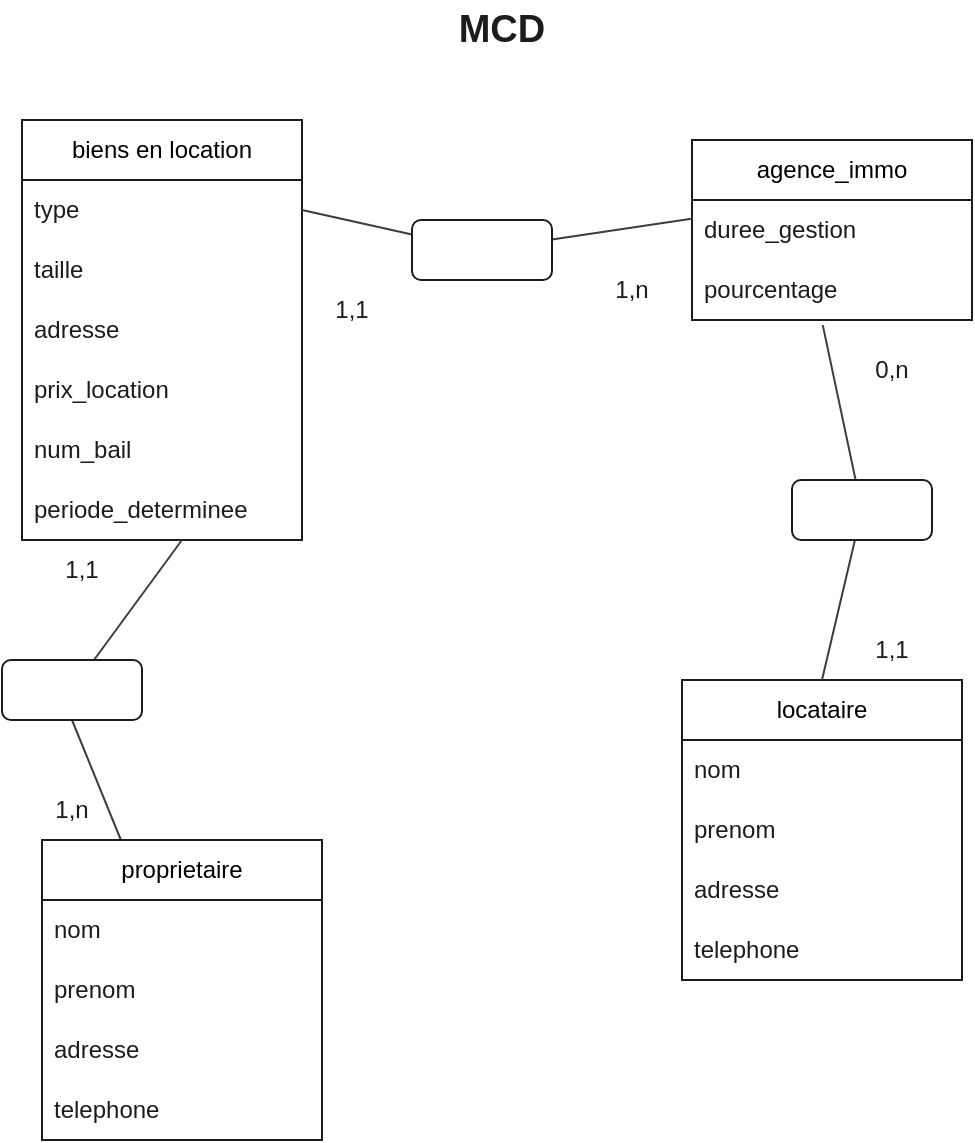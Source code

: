 <mxfile>
    <diagram id="2bCZ92fcph4zLpaVwqdi" name="Page-1">
        <mxGraphModel dx="620" dy="495" grid="1" gridSize="10" guides="1" tooltips="1" connect="1" arrows="1" fold="1" page="1" pageScale="1" pageWidth="827" pageHeight="1169" background="#ffffff" math="0" shadow="0">
            <root>
                <mxCell id="0"/>
                <mxCell id="1" parent="0"/>
                <mxCell id="82" style="edgeStyle=none;html=1;entryX=0.5;entryY=1;entryDx=0;entryDy=0;strokeColor=#3D3D3D;fontColor=#1C1C1C;endArrow=none;endFill=0;" parent="1" source="83" target="109" edge="1">
                    <mxGeometry relative="1" as="geometry"/>
                </mxCell>
                <mxCell id="83" value="proprietaire" style="swimlane;fontStyle=0;childLayout=stackLayout;horizontal=1;startSize=30;horizontalStack=0;resizeParent=1;resizeParentMax=0;resizeLast=0;collapsible=1;marginBottom=0;whiteSpace=wrap;html=1;strokeColor=#1C1C1C;" parent="1" vertex="1">
                    <mxGeometry x="190" y="450" width="140" height="150" as="geometry"/>
                </mxCell>
                <mxCell id="84" value="nom" style="text;strokeColor=none;fillColor=none;align=left;verticalAlign=middle;spacingLeft=4;spacingRight=4;overflow=hidden;points=[[0,0.5],[1,0.5]];portConstraint=eastwest;rotatable=0;whiteSpace=wrap;html=1;fontColor=#1C1C1C;" parent="83" vertex="1">
                    <mxGeometry y="30" width="140" height="30" as="geometry"/>
                </mxCell>
                <mxCell id="85" value="prenom" style="text;strokeColor=none;fillColor=none;align=left;verticalAlign=middle;spacingLeft=4;spacingRight=4;overflow=hidden;points=[[0,0.5],[1,0.5]];portConstraint=eastwest;rotatable=0;whiteSpace=wrap;html=1;fontColor=#1C1C1C;" parent="83" vertex="1">
                    <mxGeometry y="60" width="140" height="30" as="geometry"/>
                </mxCell>
                <mxCell id="86" value="adresse" style="text;strokeColor=none;fillColor=none;align=left;verticalAlign=middle;spacingLeft=4;spacingRight=4;overflow=hidden;points=[[0,0.5],[1,0.5]];portConstraint=eastwest;rotatable=0;whiteSpace=wrap;html=1;fontColor=#1C1C1C;" parent="83" vertex="1">
                    <mxGeometry y="90" width="140" height="30" as="geometry"/>
                </mxCell>
                <mxCell id="87" value="telephone&lt;span style=&quot;color: rgba(0, 0, 0, 0); font-family: monospace; font-size: 0px;&quot;&gt;%3CmxGraphModel%3E%3Croot%3E%3CmxCell%20id%3D%220%22%2F%3E%3CmxCell%20id%3D%221%22%20parent%3D%220%22%2F%3E%3CmxCell%20id%3D%222%22%20value%3D%22adresse%22%20style%3D%22text%3BstrokeColor%3Dnone%3BfillColor%3Dnone%3Balign%3Dleft%3BverticalAlign%3Dmiddle%3BspacingLeft%3D4%3BspacingRight%3D4%3Boverflow%3Dhidden%3Bpoints%3D%5B%5B0%2C0.5%5D%2C%5B1%2C0.5%5D%5D%3BportConstraint%3Deastwest%3Brotatable%3D0%3BwhiteSpace%3Dwrap%3Bhtml%3D1%3BfontColor%3D%231C1C1C%3B%22%20vertex%3D%221%22%20parent%3D%221%22%3E%3CmxGeometry%20x%3D%2280%22%20y%3D%22190%22%20width%3D%22140%22%20height%3D%2230%22%20as%3D%22geometry%22%2F%3E%3C%2FmxCell%3E%3C%2Froot%3E%3C%2FmxGraphModel%3E&lt;/span&gt;" style="text;strokeColor=none;fillColor=none;align=left;verticalAlign=middle;spacingLeft=4;spacingRight=4;overflow=hidden;points=[[0,0.5],[1,0.5]];portConstraint=eastwest;rotatable=0;whiteSpace=wrap;html=1;fontColor=#1C1C1C;" parent="83" vertex="1">
                    <mxGeometry y="120" width="140" height="30" as="geometry"/>
                </mxCell>
                <mxCell id="88" value="biens en location" style="swimlane;fontStyle=0;childLayout=stackLayout;horizontal=1;startSize=30;horizontalStack=0;resizeParent=1;resizeParentMax=0;resizeLast=0;collapsible=1;marginBottom=0;whiteSpace=wrap;html=1;strokeColor=#1C1C1C;" parent="1" vertex="1">
                    <mxGeometry x="180" y="90" width="140" height="210" as="geometry"/>
                </mxCell>
                <mxCell id="89" value="type" style="text;strokeColor=none;fillColor=none;align=left;verticalAlign=middle;spacingLeft=4;spacingRight=4;overflow=hidden;points=[[0,0.5],[1,0.5]];portConstraint=eastwest;rotatable=0;whiteSpace=wrap;html=1;fontColor=#1C1C1C;" parent="88" vertex="1">
                    <mxGeometry y="30" width="140" height="30" as="geometry"/>
                </mxCell>
                <mxCell id="90" value="taille" style="text;strokeColor=none;fillColor=none;align=left;verticalAlign=middle;spacingLeft=4;spacingRight=4;overflow=hidden;points=[[0,0.5],[1,0.5]];portConstraint=eastwest;rotatable=0;whiteSpace=wrap;html=1;fontColor=#1C1C1C;" parent="88" vertex="1">
                    <mxGeometry y="60" width="140" height="30" as="geometry"/>
                </mxCell>
                <mxCell id="91" value="adresse" style="text;strokeColor=none;fillColor=none;align=left;verticalAlign=middle;spacingLeft=4;spacingRight=4;overflow=hidden;points=[[0,0.5],[1,0.5]];portConstraint=eastwest;rotatable=0;whiteSpace=wrap;html=1;fontColor=#1C1C1C;" parent="88" vertex="1">
                    <mxGeometry y="90" width="140" height="30" as="geometry"/>
                </mxCell>
                <mxCell id="92" value="prix_location" style="text;strokeColor=none;fillColor=none;align=left;verticalAlign=middle;spacingLeft=4;spacingRight=4;overflow=hidden;points=[[0,0.5],[1,0.5]];portConstraint=eastwest;rotatable=0;whiteSpace=wrap;html=1;fontColor=#1C1C1C;" parent="88" vertex="1">
                    <mxGeometry y="120" width="140" height="30" as="geometry"/>
                </mxCell>
                <mxCell id="93" value="num_bail" style="text;strokeColor=none;fillColor=none;align=left;verticalAlign=middle;spacingLeft=4;spacingRight=4;overflow=hidden;points=[[0,0.5],[1,0.5]];portConstraint=eastwest;rotatable=0;whiteSpace=wrap;html=1;fontColor=#1C1C1C;" parent="88" vertex="1">
                    <mxGeometry y="150" width="140" height="30" as="geometry"/>
                </mxCell>
                <mxCell id="94" value="periode_determinee" style="text;strokeColor=none;fillColor=none;align=left;verticalAlign=middle;spacingLeft=4;spacingRight=4;overflow=hidden;points=[[0,0.5],[1,0.5]];portConstraint=eastwest;rotatable=0;whiteSpace=wrap;html=1;fontColor=#1C1C1C;" parent="88" vertex="1">
                    <mxGeometry y="180" width="140" height="30" as="geometry"/>
                </mxCell>
                <mxCell id="95" value="locataire" style="swimlane;fontStyle=0;childLayout=stackLayout;horizontal=1;startSize=30;horizontalStack=0;resizeParent=1;resizeParentMax=0;resizeLast=0;collapsible=1;marginBottom=0;whiteSpace=wrap;html=1;strokeColor=#1C1C1C;" parent="1" vertex="1">
                    <mxGeometry x="510" y="370" width="140" height="150" as="geometry"/>
                </mxCell>
                <mxCell id="96" value="nom" style="text;strokeColor=none;fillColor=none;align=left;verticalAlign=middle;spacingLeft=4;spacingRight=4;overflow=hidden;points=[[0,0.5],[1,0.5]];portConstraint=eastwest;rotatable=0;whiteSpace=wrap;html=1;fontColor=#1C1C1C;" parent="95" vertex="1">
                    <mxGeometry y="30" width="140" height="30" as="geometry"/>
                </mxCell>
                <mxCell id="97" value="prenom" style="text;strokeColor=none;fillColor=none;align=left;verticalAlign=middle;spacingLeft=4;spacingRight=4;overflow=hidden;points=[[0,0.5],[1,0.5]];portConstraint=eastwest;rotatable=0;whiteSpace=wrap;html=1;fontColor=#1C1C1C;" parent="95" vertex="1">
                    <mxGeometry y="60" width="140" height="30" as="geometry"/>
                </mxCell>
                <mxCell id="98" value="adresse" style="text;strokeColor=none;fillColor=none;align=left;verticalAlign=middle;spacingLeft=4;spacingRight=4;overflow=hidden;points=[[0,0.5],[1,0.5]];portConstraint=eastwest;rotatable=0;whiteSpace=wrap;html=1;fontColor=#1C1C1C;" parent="95" vertex="1">
                    <mxGeometry y="90" width="140" height="30" as="geometry"/>
                </mxCell>
                <mxCell id="99" value="telephone&lt;span style=&quot;color: rgba(0, 0, 0, 0); font-family: monospace; font-size: 0px;&quot;&gt;%3CmxGraphModel%3E%3Croot%3E%3CmxCell%20id%3D%220%22%2F%3E%3CmxCell%20id%3D%221%22%20parent%3D%220%22%2F%3E%3CmxCell%20id%3D%222%22%20value%3D%22adresse%22%20style%3D%22text%3BstrokeColor%3Dnone%3BfillColor%3Dnone%3Balign%3Dleft%3BverticalAlign%3Dmiddle%3BspacingLeft%3D4%3BspacingRight%3D4%3Boverflow%3Dhidden%3Bpoints%3D%5B%5B0%2C0.5%5D%2C%5B1%2C0.5%5D%5D%3BportConstraint%3Deastwest%3Brotatable%3D0%3BwhiteSpace%3Dwrap%3Bhtml%3D1%3BfontColor%3D%231C1C1C%3B%22%20vertex%3D%221%22%20parent%3D%221%22%3E%3CmxGeometry%20x%3D%2280%22%20y%3D%22190%22%20width%3D%22140%22%20height%3D%2230%22%20as%3D%22geometry%22%2F%3E%3C%2FmxCell%3E%3C%2Froot%3E%3C%2FmxGraphModel%3E&lt;/span&gt;" style="text;strokeColor=none;fillColor=none;align=left;verticalAlign=middle;spacingLeft=4;spacingRight=4;overflow=hidden;points=[[0,0.5],[1,0.5]];portConstraint=eastwest;rotatable=0;whiteSpace=wrap;html=1;fontColor=#1C1C1C;" parent="95" vertex="1">
                    <mxGeometry y="120" width="140" height="30" as="geometry"/>
                </mxCell>
                <mxCell id="101" style="edgeStyle=none;html=1;fontColor=#FFFFFF;entryX=0.5;entryY=0;entryDx=0;entryDy=0;endArrow=none;endFill=0;strokeColor=#3D3D3D;" parent="1" source="102" target="95" edge="1">
                    <mxGeometry relative="1" as="geometry"/>
                </mxCell>
                <mxCell id="121" style="edgeStyle=none;html=1;entryX=0.467;entryY=1.085;entryDx=0;entryDy=0;entryPerimeter=0;strokeColor=#3D3D3D;fontColor=#1C1C1C;endArrow=none;endFill=0;" parent="1" source="102" target="107" edge="1">
                    <mxGeometry relative="1" as="geometry"/>
                </mxCell>
                <mxCell id="102" value="&lt;font color=&quot;#ffffff&quot;&gt;louer&lt;/font&gt;" style="rounded=1;whiteSpace=wrap;html=1;strokeColor=#1C1C1C;fontColor=#1C1C1C;" parent="1" vertex="1">
                    <mxGeometry x="565" y="270" width="70" height="30" as="geometry"/>
                </mxCell>
                <mxCell id="104" value="&lt;font color=&quot;#1c1c1c&quot;&gt;0,n&lt;/font&gt;" style="text;html=1;strokeColor=none;fillColor=none;align=center;verticalAlign=middle;whiteSpace=wrap;rounded=0;fontColor=#FFFFFF;" parent="1" vertex="1">
                    <mxGeometry x="585" y="200" width="60" height="30" as="geometry"/>
                </mxCell>
                <mxCell id="105" value="agence_immo" style="swimlane;fontStyle=0;childLayout=stackLayout;horizontal=1;startSize=30;horizontalStack=0;resizeParent=1;resizeParentMax=0;resizeLast=0;collapsible=1;marginBottom=0;whiteSpace=wrap;html=1;strokeColor=#1C1C1C;" parent="1" vertex="1">
                    <mxGeometry x="515" y="100" width="140" height="90" as="geometry"/>
                </mxCell>
                <mxCell id="106" value="duree_gestion" style="text;strokeColor=none;fillColor=none;align=left;verticalAlign=middle;spacingLeft=4;spacingRight=4;overflow=hidden;points=[[0,0.5],[1,0.5]];portConstraint=eastwest;rotatable=0;whiteSpace=wrap;html=1;fontColor=#1C1C1C;" parent="105" vertex="1">
                    <mxGeometry y="30" width="140" height="30" as="geometry"/>
                </mxCell>
                <mxCell id="107" value="pourcentage" style="text;strokeColor=none;fillColor=none;align=left;verticalAlign=middle;spacingLeft=4;spacingRight=4;overflow=hidden;points=[[0,0.5],[1,0.5]];portConstraint=eastwest;rotatable=0;whiteSpace=wrap;html=1;fontColor=#1C1C1C;" parent="105" vertex="1">
                    <mxGeometry y="60" width="140" height="30" as="geometry"/>
                </mxCell>
                <mxCell id="108" style="edgeStyle=none;html=1;strokeColor=#3D3D3D;fontColor=#1C1C1C;endArrow=none;endFill=0;" parent="1" source="109" edge="1">
                    <mxGeometry relative="1" as="geometry">
                        <mxPoint x="260" y="300" as="targetPoint"/>
                    </mxGeometry>
                </mxCell>
                <mxCell id="109" value="&lt;font color=&quot;#ffffff&quot;&gt;confier&lt;/font&gt;" style="rounded=1;whiteSpace=wrap;html=1;strokeColor=#1C1C1C;fontColor=#1C1C1C;" parent="1" vertex="1">
                    <mxGeometry x="170" y="360" width="70" height="30" as="geometry"/>
                </mxCell>
                <mxCell id="110" value="&lt;font color=&quot;#1c1c1c&quot;&gt;1,n&lt;/font&gt;" style="text;html=1;strokeColor=none;fillColor=none;align=center;verticalAlign=middle;whiteSpace=wrap;rounded=0;fontColor=#FFFFFF;" parent="1" vertex="1">
                    <mxGeometry x="175" y="420" width="60" height="30" as="geometry"/>
                </mxCell>
                <mxCell id="111" value="&lt;font color=&quot;#1c1c1c&quot;&gt;1,1&lt;/font&gt;" style="text;html=1;strokeColor=none;fillColor=none;align=center;verticalAlign=middle;whiteSpace=wrap;rounded=0;fontColor=#FFFFFF;" parent="1" vertex="1">
                    <mxGeometry x="180" y="300" width="60" height="30" as="geometry"/>
                </mxCell>
                <mxCell id="119" style="edgeStyle=none;html=1;entryX=1;entryY=0.5;entryDx=0;entryDy=0;strokeColor=#3D3D3D;fontColor=#1C1C1C;endArrow=none;endFill=0;" parent="1" source="113" target="89" edge="1">
                    <mxGeometry relative="1" as="geometry"/>
                </mxCell>
                <mxCell id="120" style="edgeStyle=none;html=1;entryX=0.004;entryY=0.31;entryDx=0;entryDy=0;entryPerimeter=0;strokeColor=#3D3D3D;fontColor=#1C1C1C;endArrow=none;endFill=0;" parent="1" source="113" target="106" edge="1">
                    <mxGeometry relative="1" as="geometry"/>
                </mxCell>
                <mxCell id="113" value="&lt;font color=&quot;#ffffff&quot;&gt;gerer&lt;/font&gt;" style="rounded=1;whiteSpace=wrap;html=1;strokeColor=#1C1C1C;fontColor=#1C1C1C;" parent="1" vertex="1">
                    <mxGeometry x="375" y="140" width="70" height="30" as="geometry"/>
                </mxCell>
                <mxCell id="115" value="&lt;font color=&quot;#1c1c1c&quot;&gt;1,1&lt;/font&gt;" style="text;html=1;strokeColor=none;fillColor=none;align=center;verticalAlign=middle;whiteSpace=wrap;rounded=0;fontColor=#FFFFFF;" parent="1" vertex="1">
                    <mxGeometry x="585" y="340" width="60" height="30" as="geometry"/>
                </mxCell>
                <mxCell id="116" value="&lt;font color=&quot;#1c1c1c&quot;&gt;1,n&lt;/font&gt;" style="text;html=1;strokeColor=none;fillColor=none;align=center;verticalAlign=middle;whiteSpace=wrap;rounded=0;fontColor=#FFFFFF;" parent="1" vertex="1">
                    <mxGeometry x="455" y="160" width="60" height="30" as="geometry"/>
                </mxCell>
                <mxCell id="118" value="&lt;font color=&quot;#1c1c1c&quot;&gt;1,1&lt;/font&gt;" style="text;html=1;strokeColor=none;fillColor=none;align=center;verticalAlign=middle;whiteSpace=wrap;rounded=0;fontColor=#FFFFFF;" parent="1" vertex="1">
                    <mxGeometry x="315" y="170" width="60" height="30" as="geometry"/>
                </mxCell>
                <mxCell id="123" value="&lt;font color=&quot;#1c1c1c&quot; style=&quot;font-size: 19px;&quot;&gt;MCD&lt;/font&gt;" style="text;html=1;strokeColor=none;fillColor=none;align=center;verticalAlign=middle;whiteSpace=wrap;rounded=0;fontStyle=1;fontSize=19;" vertex="1" parent="1">
                    <mxGeometry x="390" y="30" width="60" height="30" as="geometry"/>
                </mxCell>
            </root>
        </mxGraphModel>
    </diagram>
</mxfile>